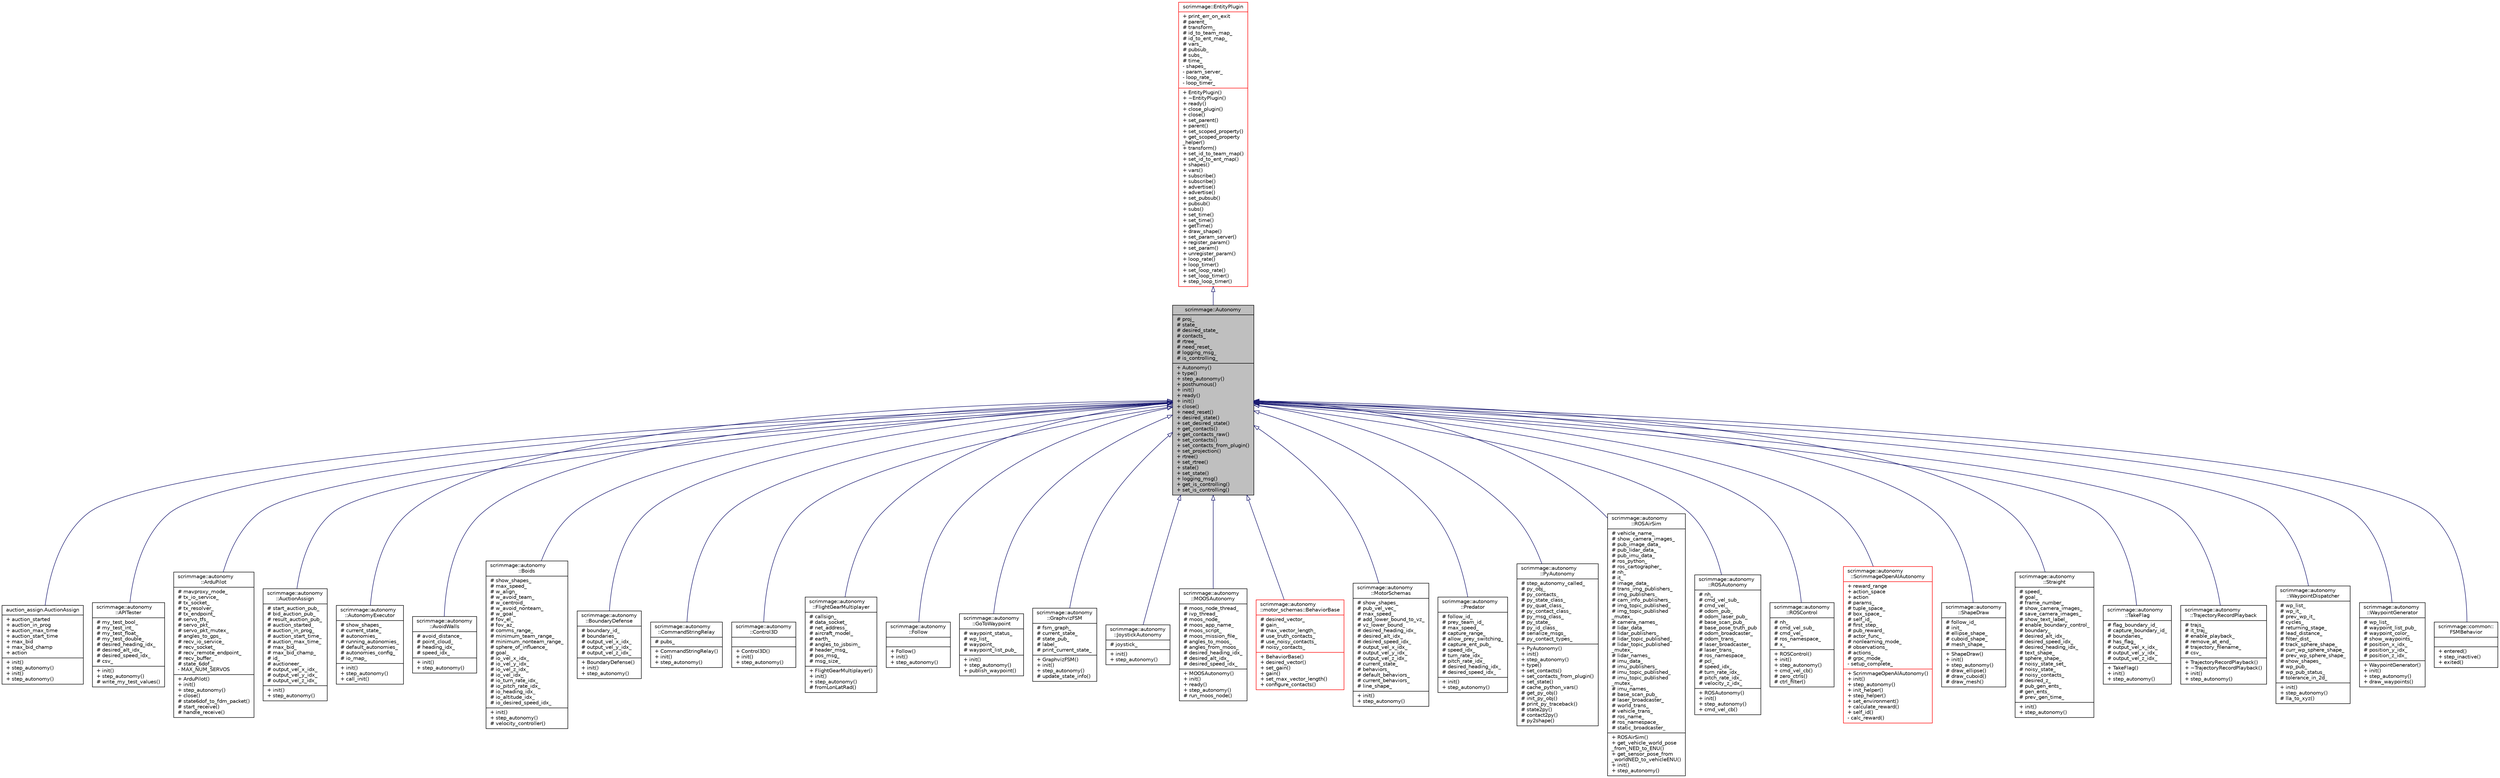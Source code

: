 digraph "scrimmage::Autonomy"
{
 // LATEX_PDF_SIZE
  edge [fontname="Helvetica",fontsize="10",labelfontname="Helvetica",labelfontsize="10"];
  node [fontname="Helvetica",fontsize="10",shape=record];
  Node1 [label="{scrimmage::Autonomy\n|# proj_\l# state_\l# desired_state_\l# contacts_\l# rtree_\l# need_reset_\l# logging_msg_\l# is_controlling_\l|+ Autonomy()\l+ type()\l+ step_autonomy()\l+ posthumous()\l+ init()\l+ ready()\l+ init()\l+ close()\l+ need_reset()\l+ desired_state()\l+ set_desired_state()\l+ get_contacts()\l+ get_contacts_raw()\l+ set_contacts()\l+ set_contacts_from_plugin()\l+ set_projection()\l+ rtree()\l+ set_rtree()\l+ state()\l+ set_state()\l+ logging_msg()\l+ get_is_controlling()\l+ set_is_controlling()\l}",height=0.2,width=0.4,color="black", fillcolor="grey75", style="filled", fontcolor="black",tooltip=" "];
  Node2 -> Node1 [dir="back",color="midnightblue",fontsize="10",style="solid",arrowtail="onormal",fontname="Helvetica"];
  Node2 [label="{scrimmage::EntityPlugin\n|+ print_err_on_exit\l# parent_\l# transform_\l# id_to_team_map_\l# id_to_ent_map_\l# vars_\l# pubsub_\l# subs_\l# time_\l- shapes_\l- param_server_\l- loop_rate_\l- loop_timer_\l|+ EntityPlugin()\l+ ~EntityPlugin()\l+ ready()\l+ close_plugin()\l+ close()\l+ set_parent()\l+ parent()\l+ set_scoped_property()\l+ get_scoped_property\l_helper()\l+ transform()\l+ set_id_to_team_map()\l+ set_id_to_ent_map()\l+ shapes()\l+ vars()\l+ subscribe()\l+ subscribe()\l+ advertise()\l+ advertise()\l+ set_pubsub()\l+ pubsub()\l+ subs()\l+ set_time()\l+ set_time()\l+ getTime()\l+ draw_shape()\l+ set_param_server()\l+ register_param()\l+ set_param()\l+ unregister_param()\l+ loop_rate()\l+ loop_timer()\l+ set_loop_rate()\l+ set_loop_timer()\l+ step_loop_timer()\l}",height=0.2,width=0.4,color="red", fillcolor="white", style="filled",URL="$classscrimmage_1_1EntityPlugin.html",tooltip=" "];
  Node1 -> Node5 [dir="back",color="midnightblue",fontsize="10",style="solid",arrowtail="onormal",fontname="Helvetica"];
  Node5 [label="{auction_assign.AuctionAssign\n|+ auction_started\l+ auction_in_prog\l+ auction_max_time\l+ auction_start_time\l+ max_bid\l+ max_bid_champ\l+ action\l|+ init()\l+ step_autonomy()\l+ init()\l+ step_autonomy()\l}",height=0.2,width=0.4,color="black", fillcolor="white", style="filled",URL="$classauction__assign_1_1AuctionAssign.html",tooltip=" "];
  Node1 -> Node6 [dir="back",color="midnightblue",fontsize="10",style="solid",arrowtail="onormal",fontname="Helvetica"];
  Node6 [label="{scrimmage::autonomy\l::APITester\n|# my_test_bool_\l# my_test_int_\l# my_test_float_\l# my_test_double_\l# desired_heading_idx_\l# desired_alt_idx_\l# desired_speed_idx_\l# csv_\l|+ init()\l+ step_autonomy()\l# write_my_test_values()\l}",height=0.2,width=0.4,color="black", fillcolor="white", style="filled",URL="$classscrimmage_1_1autonomy_1_1APITester.html",tooltip=" "];
  Node1 -> Node7 [dir="back",color="midnightblue",fontsize="10",style="solid",arrowtail="onormal",fontname="Helvetica"];
  Node7 [label="{scrimmage::autonomy\l::ArduPilot\n|# mavproxy_mode_\l# tx_io_service_\l# tx_socket_\l# tx_resolver_\l# tx_endpoint_\l# servo_tfs_\l# servo_pkt_\l# servo_pkt_mutex_\l# angles_to_gps_\l# recv_io_service_\l# recv_socket_\l# recv_remote_endpoint_\l# recv_buffer_\l# state_6dof_\l- MAX_NUM_SERVOS\l|+ ArduPilot()\l+ init()\l+ step_autonomy()\l+ close()\l# state6dof_to_fdm_packet()\l# start_receive()\l# handle_receive()\l}",height=0.2,width=0.4,color="black", fillcolor="white", style="filled",URL="$classscrimmage_1_1autonomy_1_1ArduPilot.html",tooltip=" "];
  Node1 -> Node8 [dir="back",color="midnightblue",fontsize="10",style="solid",arrowtail="onormal",fontname="Helvetica"];
  Node8 [label="{scrimmage::autonomy\l::AuctionAssign\n|# start_auction_pub_\l# bid_auction_pub_\l# result_auction_pub_\l# auction_started_\l# auction_in_prog_\l# auction_start_time_\l# auction_max_time_\l# max_bid_\l# max_bid_champ_\l# id_\l# auctioneer_\l# output_vel_x_idx_\l# output_vel_y_idx_\l# output_vel_z_idx_\l|+ init()\l+ step_autonomy()\l}",height=0.2,width=0.4,color="black", fillcolor="white", style="filled",URL="$classscrimmage_1_1autonomy_1_1AuctionAssign.html",tooltip=" "];
  Node1 -> Node9 [dir="back",color="midnightblue",fontsize="10",style="solid",arrowtail="onormal",fontname="Helvetica"];
  Node9 [label="{scrimmage::autonomy\l::AutonomyExecutor\n|# show_shapes_\l# current_state_\l# autonomies_\l# running_autonomies_\l# default_autonomies_\l# autonomies_config_\l# io_map_\l|+ init()\l+ step_autonomy()\l+ call_init()\l}",height=0.2,width=0.4,color="black", fillcolor="white", style="filled",URL="$classscrimmage_1_1autonomy_1_1AutonomyExecutor.html",tooltip=" "];
  Node1 -> Node10 [dir="back",color="midnightblue",fontsize="10",style="solid",arrowtail="onormal",fontname="Helvetica"];
  Node10 [label="{scrimmage::autonomy\l::AvoidWalls\n|# avoid_distance_\l# point_cloud_\l# heading_idx_\l# speed_idx_\l|+ init()\l+ step_autonomy()\l}",height=0.2,width=0.4,color="black", fillcolor="white", style="filled",URL="$classscrimmage_1_1autonomy_1_1AvoidWalls.html",tooltip=" "];
  Node1 -> Node11 [dir="back",color="midnightblue",fontsize="10",style="solid",arrowtail="onormal",fontname="Helvetica"];
  Node11 [label="{scrimmage::autonomy\l::Boids\n|# show_shapes_\l# max_speed_\l# w_align_\l# w_avoid_team_\l# w_centroid_\l# w_avoid_nonteam_\l# w_goal_\l# fov_el_\l# fov_az_\l# comms_range_\l# minimum_team_range_\l# minimum_nonteam_range_\l# sphere_of_influence_\l# goal_\l# io_vel_x_idx_\l# io_vel_y_idx_\l# io_vel_z_idx_\l# io_vel_idx_\l# io_turn_rate_idx_\l# io_pitch_rate_idx_\l# io_heading_idx_\l# io_altitude_idx_\l# io_desired_speed_idx_\l|+ init()\l+ step_autonomy()\l# velocity_controller()\l}",height=0.2,width=0.4,color="black", fillcolor="white", style="filled",URL="$classscrimmage_1_1autonomy_1_1Boids.html",tooltip=" "];
  Node1 -> Node12 [dir="back",color="midnightblue",fontsize="10",style="solid",arrowtail="onormal",fontname="Helvetica"];
  Node12 [label="{scrimmage::autonomy\l::BoundaryDefense\n|# boundary_id_\l# boundaries_\l# output_vel_x_idx_\l# output_vel_y_idx_\l# output_vel_z_idx_\l|+ BoundaryDefense()\l+ init()\l+ step_autonomy()\l}",height=0.2,width=0.4,color="black", fillcolor="white", style="filled",URL="$classscrimmage_1_1autonomy_1_1BoundaryDefense.html",tooltip=" "];
  Node1 -> Node13 [dir="back",color="midnightblue",fontsize="10",style="solid",arrowtail="onormal",fontname="Helvetica"];
  Node13 [label="{scrimmage::autonomy\l::CommandStringRelay\n|# pubs_\l|+ CommandStringRelay()\l+ init()\l+ step_autonomy()\l}",height=0.2,width=0.4,color="black", fillcolor="white", style="filled",URL="$classscrimmage_1_1autonomy_1_1CommandStringRelay.html",tooltip=" "];
  Node1 -> Node14 [dir="back",color="midnightblue",fontsize="10",style="solid",arrowtail="onormal",fontname="Helvetica"];
  Node14 [label="{scrimmage::autonomy\l::Control3D\n||+ Control3D()\l+ init()\l+ step_autonomy()\l}",height=0.2,width=0.4,color="black", fillcolor="white", style="filled",URL="$classscrimmage_1_1autonomy_1_1Control3D.html",tooltip=" "];
  Node1 -> Node15 [dir="back",color="midnightblue",fontsize="10",style="solid",arrowtail="onormal",fontname="Helvetica"];
  Node15 [label="{scrimmage::autonomy\l::FlightGearMultiplayer\n|# callsign_\l# data_socket_\l# net_address_\l# aircraft_model_\l# earth_\l# angles_to_jsbsim_\l# header_msg_\l# pos_msg_\l# msg_size_\l|+ FlightGearMultiplayer()\l+ init()\l+ step_autonomy()\l# fromLonLatRad()\l}",height=0.2,width=0.4,color="black", fillcolor="white", style="filled",URL="$classscrimmage_1_1autonomy_1_1FlightGearMultiplayer.html",tooltip=" "];
  Node1 -> Node16 [dir="back",color="midnightblue",fontsize="10",style="solid",arrowtail="onormal",fontname="Helvetica"];
  Node16 [label="{scrimmage::autonomy\l::Follow\n||+ Follow()\l+ init()\l+ step_autonomy()\l}",height=0.2,width=0.4,color="black", fillcolor="white", style="filled",URL="$classscrimmage_1_1autonomy_1_1Follow.html",tooltip=" "];
  Node1 -> Node17 [dir="back",color="midnightblue",fontsize="10",style="solid",arrowtail="onormal",fontname="Helvetica"];
  Node17 [label="{scrimmage::autonomy\l::GoToWaypoint\n|# waypoint_status_\l# wp_list_\l# waypoint_\l# waypoint_list_pub_\l|+ init()\l+ step_autonomy()\l+ publish_waypoint()\l}",height=0.2,width=0.4,color="black", fillcolor="white", style="filled",URL="$classscrimmage_1_1autonomy_1_1GoToWaypoint.html",tooltip=" "];
  Node1 -> Node18 [dir="back",color="midnightblue",fontsize="10",style="solid",arrowtail="onormal",fontname="Helvetica"];
  Node18 [label="{scrimmage::autonomy\l::GraphvizFSM\n|# fsm_graph_\l# current_state_\l# state_pub_\l# label_\l# print_current_state_\l|+ GraphvizFSM()\l+ init()\l+ step_autonomy()\l# update_state_info()\l}",height=0.2,width=0.4,color="black", fillcolor="white", style="filled",URL="$classscrimmage_1_1autonomy_1_1GraphvizFSM.html",tooltip=" "];
  Node1 -> Node19 [dir="back",color="midnightblue",fontsize="10",style="solid",arrowtail="onormal",fontname="Helvetica"];
  Node19 [label="{scrimmage::autonomy\l::JoystickAutonomy\n|# joystick_\l|+ init()\l+ step_autonomy()\l}",height=0.2,width=0.4,color="black", fillcolor="white", style="filled",URL="$classscrimmage_1_1autonomy_1_1JoystickAutonomy.html",tooltip=" "];
  Node1 -> Node20 [dir="back",color="midnightblue",fontsize="10",style="solid",arrowtail="onormal",fontname="Helvetica"];
  Node20 [label="{scrimmage::autonomy\l::MOOSAutonomy\n|# moos_node_thread_\l# ivp_thread_\l# moos_node_\l# moos_app_name_\l# moos_script_\l# moos_mission_file_\l# angles_to_moos_\l# angles_from_moos_\l# desired_heading_idx_\l# desired_alt_idx_\l# desired_speed_idx_\l|+ MOOSAutonomy()\l+ init()\l+ ready()\l+ step_autonomy()\l# run_moos_node()\l}",height=0.2,width=0.4,color="black", fillcolor="white", style="filled",URL="$classscrimmage_1_1autonomy_1_1MOOSAutonomy.html",tooltip=" "];
  Node1 -> Node21 [dir="back",color="midnightblue",fontsize="10",style="solid",arrowtail="onormal",fontname="Helvetica"];
  Node21 [label="{scrimmage::autonomy\l::motor_schemas::BehaviorBase\n|# desired_vector_\l# gain_\l# max_vector_length_\l# use_truth_contacts_\l# use_noisy_contacts_\l# noisy_contacts_\l|+ BehaviorBase()\l+ desired_vector()\l+ set_gain()\l+ gain()\l+ set_max_vector_length()\l+ configure_contacts()\l}",height=0.2,width=0.4,color="red", fillcolor="white", style="filled",URL="$classscrimmage_1_1autonomy_1_1motor__schemas_1_1BehaviorBase.html",tooltip=" "];
  Node1 -> Node25 [dir="back",color="midnightblue",fontsize="10",style="solid",arrowtail="onormal",fontname="Helvetica"];
  Node25 [label="{scrimmage::autonomy\l::MotorSchemas\n|# show_shapes_\l# pub_vel_vec_\l# max_speed_\l# add_lower_bound_to_vz_\l# vz_lower_bound_\l# desired_heading_idx_\l# desired_alt_idx_\l# desired_speed_idx_\l# output_vel_x_idx_\l# output_vel_y_idx_\l# output_vel_z_idx_\l# current_state_\l# behaviors_\l# default_behaviors_\l# current_behaviors_\l# line_shape_\l|+ init()\l+ step_autonomy()\l}",height=0.2,width=0.4,color="black", fillcolor="white", style="filled",URL="$classscrimmage_1_1autonomy_1_1MotorSchemas.html",tooltip=" "];
  Node1 -> Node26 [dir="back",color="midnightblue",fontsize="10",style="solid",arrowtail="onormal",fontname="Helvetica"];
  Node26 [label="{scrimmage::autonomy\l::Predator\n|# follow_id_\l# prey_team_id_\l# max_speed_\l# capture_range_\l# allow_prey_switching_\l# capture_ent_pub_\l# speed_idx_\l# turn_rate_idx_\l# pitch_rate_idx_\l# desired_heading_idx_\l# desired_speed_idx_\l|+ init()\l+ step_autonomy()\l}",height=0.2,width=0.4,color="black", fillcolor="white", style="filled",URL="$classscrimmage_1_1autonomy_1_1Predator.html",tooltip=" "];
  Node1 -> Node27 [dir="back",color="midnightblue",fontsize="10",style="solid",arrowtail="onormal",fontname="Helvetica"];
  Node27 [label="{scrimmage::autonomy\l::PyAutonomy\n|# step_autonomy_called_\l# py_obj_\l# py_contacts_\l# py_state_class_\l# py_quat_class_\l# py_contact_class_\l# py_msg_class_\l# py_state_\l# py_id_class_\l# serialize_msgs_\l# py_contact_types_\l|+ PyAutonomy()\l+ init()\l+ step_autonomy()\l+ type()\l+ set_contacts()\l+ set_contacts_from_plugin()\l+ set_state()\l# cache_python_vars()\l# get_py_obj()\l# init_py_obj()\l# print_py_traceback()\l# state2py()\l# contact2py()\l# py2shape()\l}",height=0.2,width=0.4,color="black", fillcolor="white", style="filled",URL="$classscrimmage_1_1autonomy_1_1PyAutonomy.html",tooltip=" "];
  Node1 -> Node28 [dir="back",color="midnightblue",fontsize="10",style="solid",arrowtail="onormal",fontname="Helvetica"];
  Node28 [label="{scrimmage::autonomy\l::ROSAirSim\n|# vehicle_name_\l# show_camera_images_\l# pub_image_data_\l# pub_lidar_data_\l# pub_imu_data_\l# ros_python_\l# ros_cartographer_\l# nh_\l# it_\l# image_data_\l# trans_img_publishers_\l# img_publishers_\l# cam_info_publishers_\l# img_topic_published_\l# img_topic_published\l_mutex_\l# camera_names_\l# lidar_data_\l# lidar_publishers_\l# lidar_topic_published_\l# lidar_topic_published\l_mutex_\l# lidar_names_\l# imu_data_\l# imu_publishers_\l# imu_topic_published_\l# imu_topic_published\l_mutex_\l# imu_names_\l# base_scan_pub_\l# laser_broadcaster_\l# world_trans_\l# vehicle_trans_\l# ros_name_\l# ros_namespace_\l# static_broadcaster_\l|+ ROSAirSim()\l+ get_vehicle_world_pose\l_from_NED_to_ENU()\l+ get_sensor_pose_from\l_worldNED_to_vehicleENU()\l+ init()\l+ step_autonomy()\l}",height=0.2,width=0.4,color="black", fillcolor="white", style="filled",URL="$classscrimmage_1_1autonomy_1_1ROSAirSim.html",tooltip=" "];
  Node1 -> Node29 [dir="back",color="midnightblue",fontsize="10",style="solid",arrowtail="onormal",fontname="Helvetica"];
  Node29 [label="{scrimmage::autonomy\l::ROSAutonomy\n|# nh_\l# cmd_vel_sub_\l# cmd_vel_\l# odom_pub_\l# odom_laser_pub_\l# base_scan_pub_\l# base_pose_truth_pub\l# odom_broadcaster_\l# odom_trans_\l# laser_broadcaster_\l# laser_trans_\l# ros_namespace_\l# pcl_\l# speed_idx_\l# turn_rate_idx_\l# pitch_rate_idx_\l# velocity_z_idx_\l|+ ROSAutonomy()\l+ init()\l+ step_autonomy()\l+ cmd_vel_cb()\l}",height=0.2,width=0.4,color="black", fillcolor="white", style="filled",URL="$classscrimmage_1_1autonomy_1_1ROSAutonomy.html",tooltip=" "];
  Node1 -> Node30 [dir="back",color="midnightblue",fontsize="10",style="solid",arrowtail="onormal",fontname="Helvetica"];
  Node30 [label="{scrimmage::autonomy\l::ROSControl\n|# nh_\l# cmd_vel_sub_\l# cmd_vel_\l# ros_namespace_\l# x_\l|+ ROSControl()\l+ init()\l+ step_autonomy()\l+ cmd_vel_cb()\l# zero_ctrls()\l# ctrl_filter()\l}",height=0.2,width=0.4,color="black", fillcolor="white", style="filled",URL="$classscrimmage_1_1autonomy_1_1ROSControl.html",tooltip=" "];
  Node1 -> Node31 [dir="back",color="midnightblue",fontsize="10",style="solid",arrowtail="onormal",fontname="Helvetica"];
  Node31 [label="{scrimmage::autonomy\l::ScrimmageOpenAIAutonomy\n|+ reward_range\l+ action_space\l+ action\l# params_\l# tuple_space_\l# box_space_\l# self_id_\l# first_step_\l# pub_reward_\l# actor_func_\l# nonlearning_mode_\l# observations_\l# actions_\l# grpc_mode_\l- setup_complete_\l|+ ScrimmageOpenAIAutonomy()\l+ init()\l+ step_autonomy()\l+ init_helper()\l+ step_helper()\l+ set_environment()\l+ calculate_reward()\l+ self_id()\l- calc_reward()\l}",height=0.2,width=0.4,color="red", fillcolor="white", style="filled",URL="$classscrimmage_1_1autonomy_1_1ScrimmageOpenAIAutonomy.html",tooltip=" "];
  Node1 -> Node34 [dir="back",color="midnightblue",fontsize="10",style="solid",arrowtail="onormal",fontname="Helvetica"];
  Node34 [label="{scrimmage::autonomy\l::ShapeDraw\n|# follow_id_\l# init_\l# ellipse_shape_\l# cuboid_shape_\l# mesh_shape_\l|+ ShapeDraw()\l+ init()\l+ step_autonomy()\l# draw_ellipse()\l# draw_cuboid()\l# draw_mesh()\l}",height=0.2,width=0.4,color="black", fillcolor="white", style="filled",URL="$classscrimmage_1_1autonomy_1_1ShapeDraw.html",tooltip=" "];
  Node1 -> Node35 [dir="back",color="midnightblue",fontsize="10",style="solid",arrowtail="onormal",fontname="Helvetica"];
  Node35 [label="{scrimmage::autonomy\l::Straight\n|# speed_\l# goal_\l# frame_number_\l# show_camera_images_\l# save_camera_images_\l# show_text_label_\l# enable_boundary_control_\l# boundary_\l# desired_alt_idx_\l# desired_speed_idx_\l# desired_heading_idx_\l# text_shape_\l# sphere_shape_\l# noisy_state_set_\l# noisy_state_\l# noisy_contacts_\l# desired_z_\l# pub_gen_ents_\l# gen_ents_\l# prev_gen_time_\l|+ init()\l+ step_autonomy()\l}",height=0.2,width=0.4,color="black", fillcolor="white", style="filled",URL="$classscrimmage_1_1autonomy_1_1Straight.html",tooltip=" "];
  Node1 -> Node36 [dir="back",color="midnightblue",fontsize="10",style="solid",arrowtail="onormal",fontname="Helvetica"];
  Node36 [label="{scrimmage::autonomy\l::TakeFlag\n|# flag_boundary_id_\l# capture_boundary_id_\l# boundaries_\l# has_flag_\l# output_vel_x_idx_\l# output_vel_y_idx_\l# output_vel_z_idx_\l|+ TakeFlag()\l+ init()\l+ step_autonomy()\l}",height=0.2,width=0.4,color="black", fillcolor="white", style="filled",URL="$classscrimmage_1_1autonomy_1_1TakeFlag.html",tooltip=" "];
  Node1 -> Node37 [dir="back",color="midnightblue",fontsize="10",style="solid",arrowtail="onormal",fontname="Helvetica"];
  Node37 [label="{scrimmage::autonomy\l::TrajectoryRecordPlayback\n|# trajs_\l# it_traj_\l# enable_playback_\l# remove_at_end_\l# trajectory_filename_\l# csv_\l|+ TrajectoryRecordPlayback()\l+ ~TrajectoryRecordPlayback()\l+ init()\l+ step_autonomy()\l}",height=0.2,width=0.4,color="black", fillcolor="white", style="filled",URL="$classscrimmage_1_1autonomy_1_1TrajectoryRecordPlayback.html",tooltip=" "];
  Node1 -> Node38 [dir="back",color="midnightblue",fontsize="10",style="solid",arrowtail="onormal",fontname="Helvetica"];
  Node38 [label="{scrimmage::autonomy\l::WaypointDispatcher\n|# wp_list_\l# wp_it_\l# prev_wp_it_\l# cycles_\l# returning_stage_\l# lead_distance_\l# filter_dist_\l# track_sphere_shape_\l# curr_wp_sphere_shape_\l# prev_wp_sphere_shape_\l# show_shapes_\l# wp_pub_\l# wp_pub_status_\l# tolerance_in_2d_\l|+ init()\l+ step_autonomy()\l# lla_to_xyz()\l}",height=0.2,width=0.4,color="black", fillcolor="white", style="filled",URL="$classscrimmage_1_1autonomy_1_1WaypointDispatcher.html",tooltip=" "];
  Node1 -> Node39 [dir="back",color="midnightblue",fontsize="10",style="solid",arrowtail="onormal",fontname="Helvetica"];
  Node39 [label="{scrimmage::autonomy\l::WaypointGenerator\n|# wp_list_\l# waypoint_list_pub_\l# waypoint_color_\l# show_waypoints_\l# position_x_idx_\l# position_y_idx_\l# position_z_idx_\l|+ WaypointGenerator()\l+ init()\l+ step_autonomy()\l+ draw_waypoints()\l}",height=0.2,width=0.4,color="black", fillcolor="white", style="filled",URL="$classscrimmage_1_1autonomy_1_1WaypointGenerator.html",tooltip=" "];
  Node1 -> Node40 [dir="back",color="midnightblue",fontsize="10",style="solid",arrowtail="onormal",fontname="Helvetica"];
  Node40 [label="{scrimmage::common::\lFSMBehavior\n||+ entered()\l+ step_inactive()\l+ exited()\l}",height=0.2,width=0.4,color="black", fillcolor="white", style="filled",URL="$classscrimmage_1_1common_1_1FSMBehavior.html",tooltip=" "];
}
